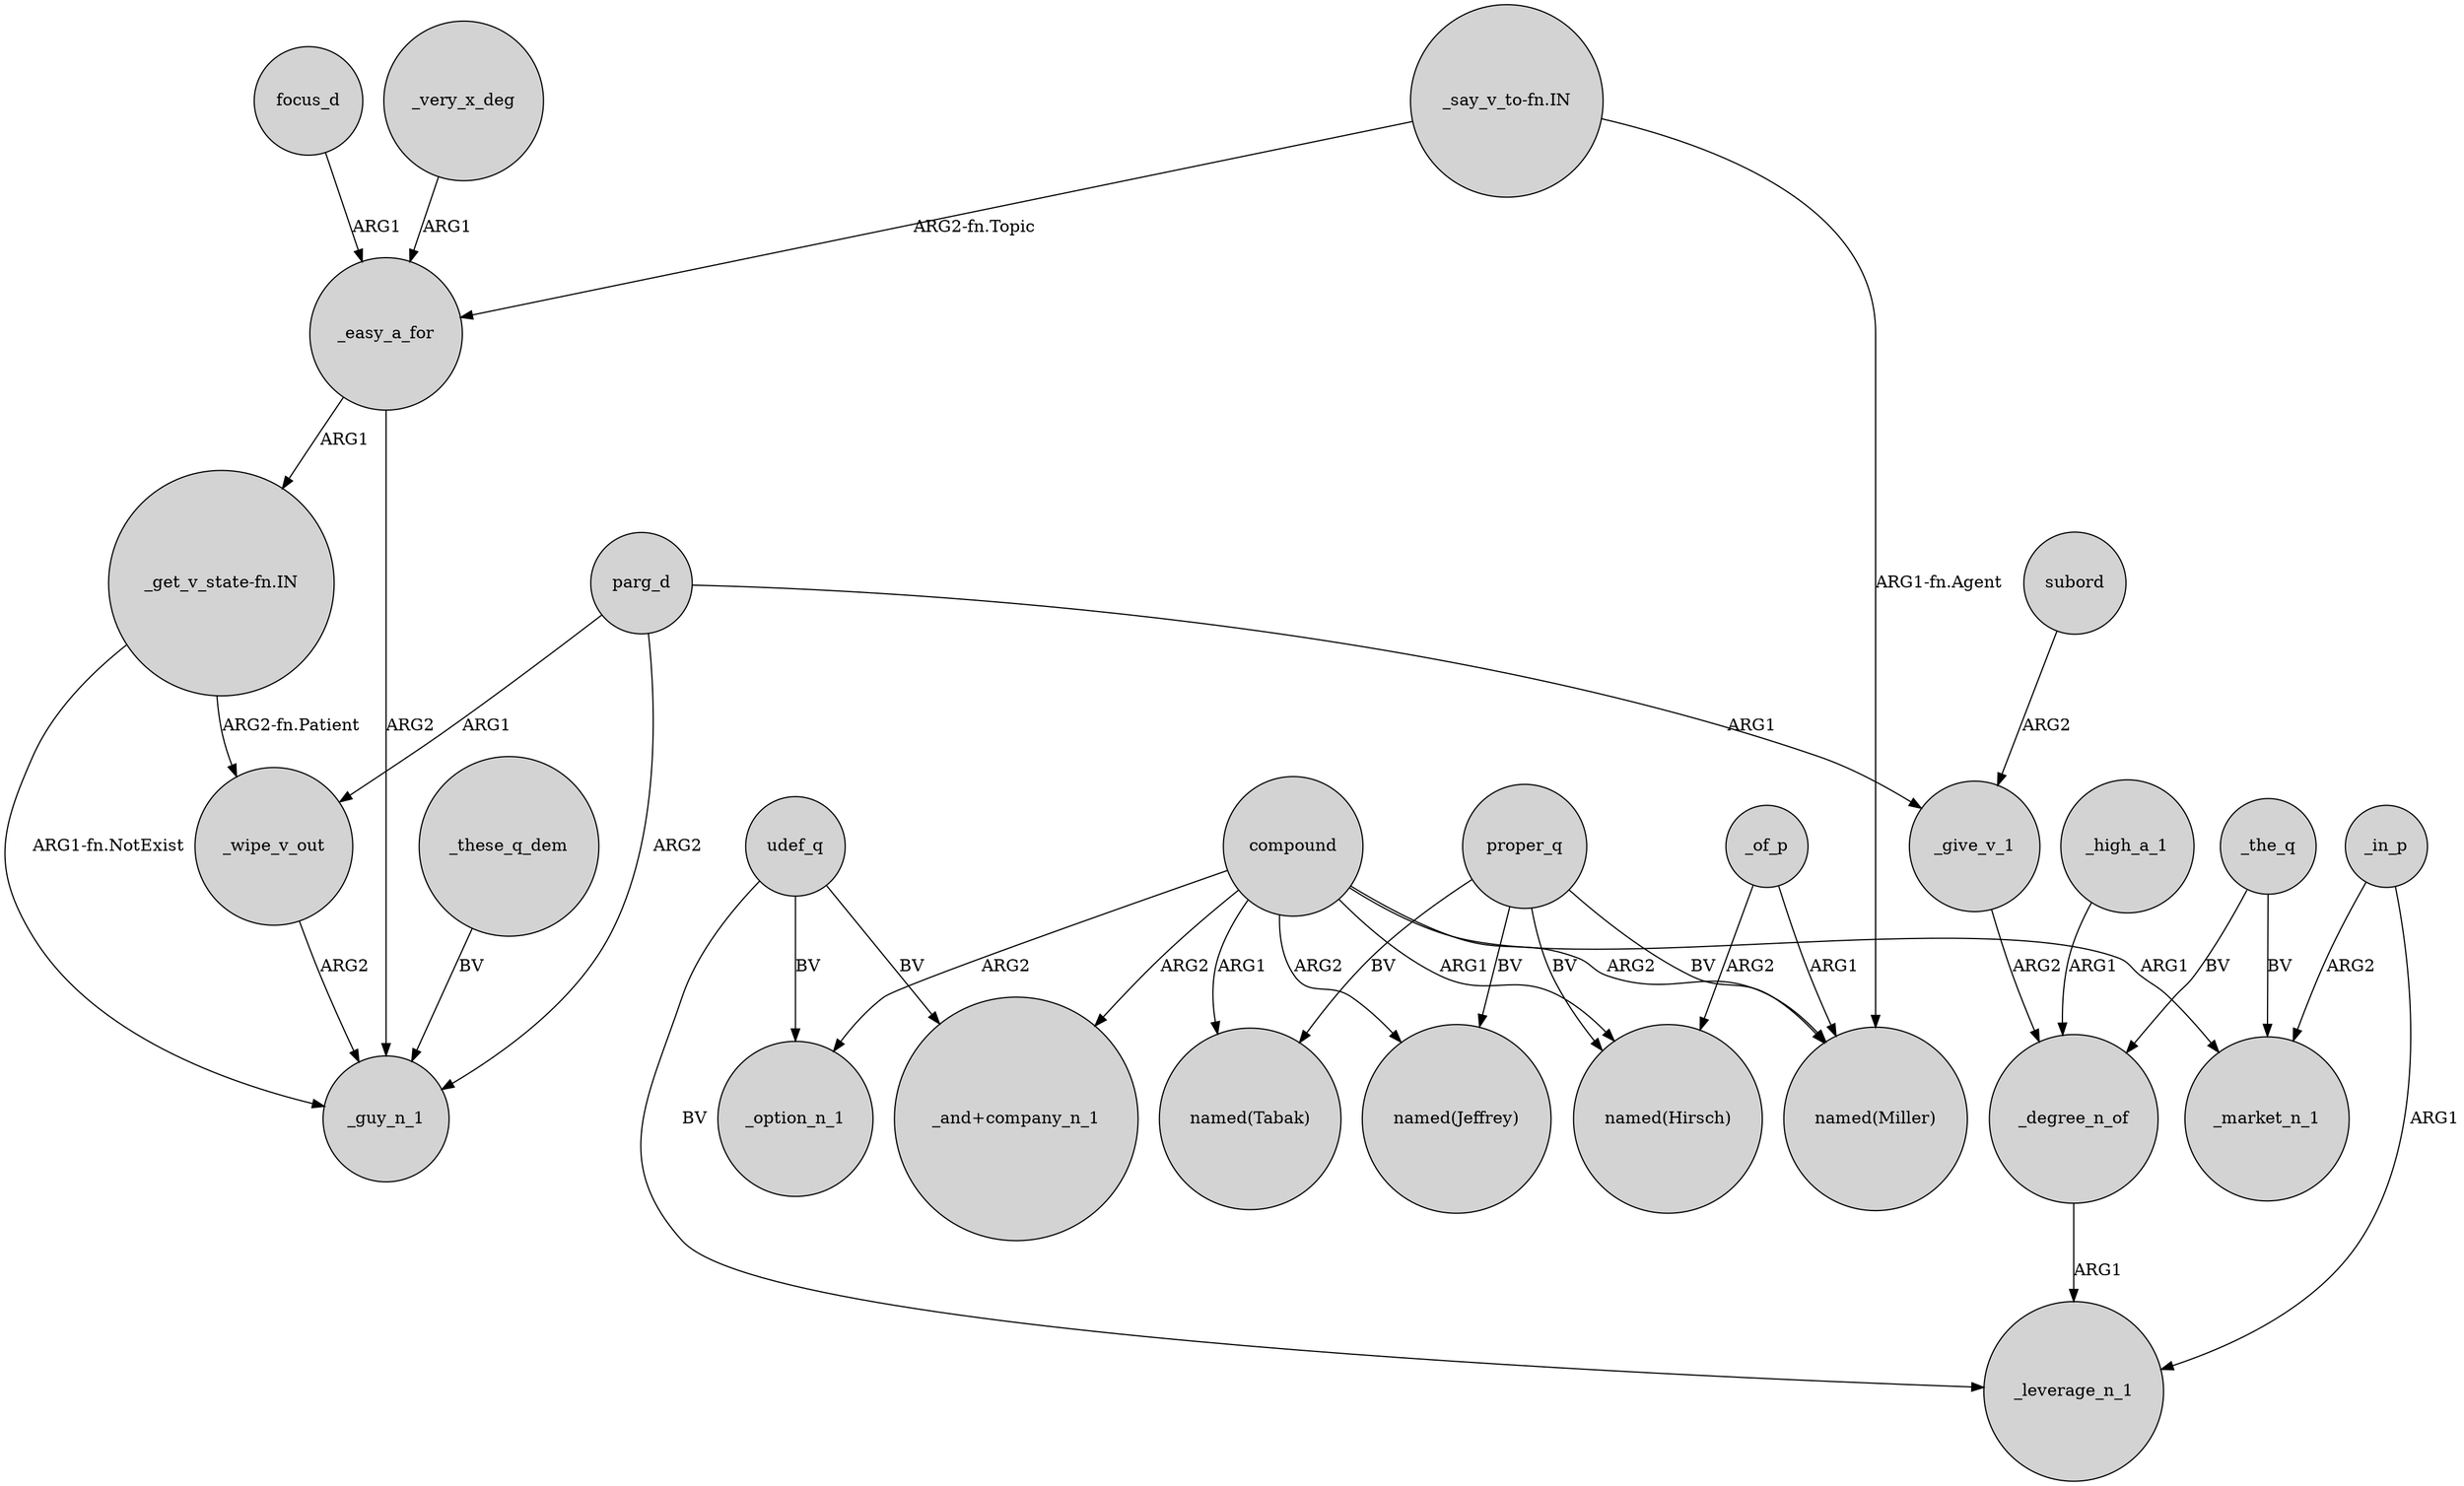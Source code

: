 digraph {
	node [shape=circle style=filled]
	_high_a_1 -> _degree_n_of [label=ARG1]
	_degree_n_of -> _leverage_n_1 [label=ARG1]
	parg_d -> _give_v_1 [label=ARG1]
	compound -> "named(Miller)" [label=ARG2]
	"_say_v_to-fn.IN" -> "named(Miller)" [label="ARG1-fn.Agent"]
	udef_q -> _option_n_1 [label=BV]
	_very_x_deg -> _easy_a_for [label=ARG1]
	parg_d -> _wipe_v_out [label=ARG1]
	parg_d -> _guy_n_1 [label=ARG2]
	focus_d -> _easy_a_for [label=ARG1]
	_easy_a_for -> _guy_n_1 [label=ARG2]
	compound -> "named(Tabak)" [label=ARG1]
	_in_p -> _leverage_n_1 [label=ARG1]
	_of_p -> "named(Miller)" [label=ARG1]
	compound -> _option_n_1 [label=ARG2]
	compound -> "named(Jeffrey)" [label=ARG2]
	_the_q -> _degree_n_of [label=BV]
	proper_q -> "named(Hirsch)" [label=BV]
	compound -> "_and+company_n_1" [label=ARG2]
	"_say_v_to-fn.IN" -> _easy_a_for [label="ARG2-fn.Topic"]
	_easy_a_for -> "_get_v_state-fn.IN" [label=ARG1]
	"_get_v_state-fn.IN" -> _wipe_v_out [label="ARG2-fn.Patient"]
	_wipe_v_out -> _guy_n_1 [label=ARG2]
	subord -> _give_v_1 [label=ARG2]
	proper_q -> "named(Miller)" [label=BV]
	_give_v_1 -> _degree_n_of [label=ARG2]
	udef_q -> "_and+company_n_1" [label=BV]
	_in_p -> _market_n_1 [label=ARG2]
	_these_q_dem -> _guy_n_1 [label=BV]
	compound -> _market_n_1 [label=ARG1]
	"_get_v_state-fn.IN" -> _guy_n_1 [label="ARG1-fn.NotExist"]
	proper_q -> "named(Jeffrey)" [label=BV]
	proper_q -> "named(Tabak)" [label=BV]
	_the_q -> _market_n_1 [label=BV]
	udef_q -> _leverage_n_1 [label=BV]
	_of_p -> "named(Hirsch)" [label=ARG2]
	compound -> "named(Hirsch)" [label=ARG1]
}
